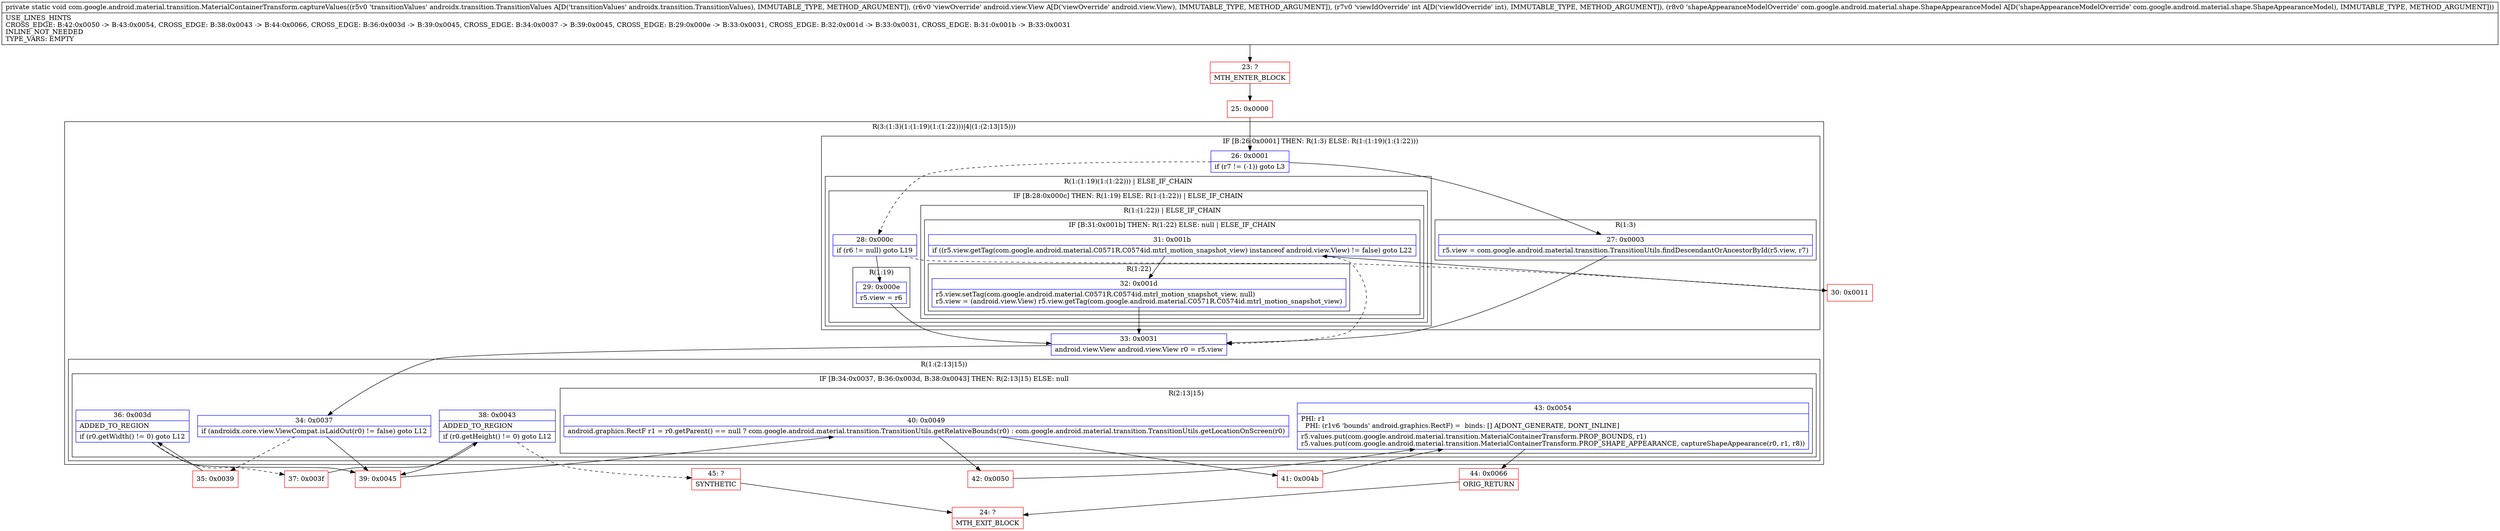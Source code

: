 digraph "CFG forcom.google.android.material.transition.MaterialContainerTransform.captureValues(Landroidx\/transition\/TransitionValues;Landroid\/view\/View;ILcom\/google\/android\/material\/shape\/ShapeAppearanceModel;)V" {
subgraph cluster_Region_1368697560 {
label = "R(3:(1:3)(1:(1:19)(1:(1:22)))|4|(1:(2:13|15)))";
node [shape=record,color=blue];
subgraph cluster_IfRegion_1323982388 {
label = "IF [B:26:0x0001] THEN: R(1:3) ELSE: R(1:(1:19)(1:(1:22)))";
node [shape=record,color=blue];
Node_26 [shape=record,label="{26\:\ 0x0001|if (r7 != (\-1)) goto L3\l}"];
subgraph cluster_Region_195572913 {
label = "R(1:3)";
node [shape=record,color=blue];
Node_27 [shape=record,label="{27\:\ 0x0003|r5.view = com.google.android.material.transition.TransitionUtils.findDescendantOrAncestorById(r5.view, r7)\l}"];
}
subgraph cluster_Region_1927419016 {
label = "R(1:(1:19)(1:(1:22))) | ELSE_IF_CHAIN\l";
node [shape=record,color=blue];
subgraph cluster_IfRegion_1744037554 {
label = "IF [B:28:0x000c] THEN: R(1:19) ELSE: R(1:(1:22)) | ELSE_IF_CHAIN\l";
node [shape=record,color=blue];
Node_28 [shape=record,label="{28\:\ 0x000c|if (r6 != null) goto L19\l}"];
subgraph cluster_Region_2071207814 {
label = "R(1:19)";
node [shape=record,color=blue];
Node_29 [shape=record,label="{29\:\ 0x000e|r5.view = r6\l}"];
}
subgraph cluster_Region_833855973 {
label = "R(1:(1:22)) | ELSE_IF_CHAIN\l";
node [shape=record,color=blue];
subgraph cluster_IfRegion_1402447119 {
label = "IF [B:31:0x001b] THEN: R(1:22) ELSE: null | ELSE_IF_CHAIN\l";
node [shape=record,color=blue];
Node_31 [shape=record,label="{31\:\ 0x001b|if ((r5.view.getTag(com.google.android.material.C0571R.C0574id.mtrl_motion_snapshot_view) instanceof android.view.View) != false) goto L22\l}"];
subgraph cluster_Region_724111289 {
label = "R(1:22)";
node [shape=record,color=blue];
Node_32 [shape=record,label="{32\:\ 0x001d|r5.view.setTag(com.google.android.material.C0571R.C0574id.mtrl_motion_snapshot_view, null)\lr5.view = (android.view.View) r5.view.getTag(com.google.android.material.C0571R.C0574id.mtrl_motion_snapshot_view)\l}"];
}
}
}
}
}
}
Node_33 [shape=record,label="{33\:\ 0x0031|android.view.View android.view.View r0 = r5.view\l}"];
subgraph cluster_Region_1887092085 {
label = "R(1:(2:13|15))";
node [shape=record,color=blue];
subgraph cluster_IfRegion_1544657635 {
label = "IF [B:34:0x0037, B:36:0x003d, B:38:0x0043] THEN: R(2:13|15) ELSE: null";
node [shape=record,color=blue];
Node_34 [shape=record,label="{34\:\ 0x0037|if (androidx.core.view.ViewCompat.isLaidOut(r0) != false) goto L12\l}"];
Node_36 [shape=record,label="{36\:\ 0x003d|ADDED_TO_REGION\l|if (r0.getWidth() != 0) goto L12\l}"];
Node_38 [shape=record,label="{38\:\ 0x0043|ADDED_TO_REGION\l|if (r0.getHeight() != 0) goto L12\l}"];
subgraph cluster_Region_798360038 {
label = "R(2:13|15)";
node [shape=record,color=blue];
Node_40 [shape=record,label="{40\:\ 0x0049|android.graphics.RectF r1 = r0.getParent() == null ? com.google.android.material.transition.TransitionUtils.getRelativeBounds(r0) : com.google.android.material.transition.TransitionUtils.getLocationOnScreen(r0)\l}"];
Node_43 [shape=record,label="{43\:\ 0x0054|PHI: r1 \l  PHI: (r1v6 'bounds' android.graphics.RectF) =  binds: [] A[DONT_GENERATE, DONT_INLINE]\l|r5.values.put(com.google.android.material.transition.MaterialContainerTransform.PROP_BOUNDS, r1)\lr5.values.put(com.google.android.material.transition.MaterialContainerTransform.PROP_SHAPE_APPEARANCE, captureShapeAppearance(r0, r1, r8))\l}"];
}
}
}
}
Node_23 [shape=record,color=red,label="{23\:\ ?|MTH_ENTER_BLOCK\l}"];
Node_25 [shape=record,color=red,label="{25\:\ 0x0000}"];
Node_35 [shape=record,color=red,label="{35\:\ 0x0039}"];
Node_37 [shape=record,color=red,label="{37\:\ 0x003f}"];
Node_45 [shape=record,color=red,label="{45\:\ ?|SYNTHETIC\l}"];
Node_24 [shape=record,color=red,label="{24\:\ ?|MTH_EXIT_BLOCK\l}"];
Node_39 [shape=record,color=red,label="{39\:\ 0x0045}"];
Node_41 [shape=record,color=red,label="{41\:\ 0x004b}"];
Node_44 [shape=record,color=red,label="{44\:\ 0x0066|ORIG_RETURN\l}"];
Node_42 [shape=record,color=red,label="{42\:\ 0x0050}"];
Node_30 [shape=record,color=red,label="{30\:\ 0x0011}"];
MethodNode[shape=record,label="{private static void com.google.android.material.transition.MaterialContainerTransform.captureValues((r5v0 'transitionValues' androidx.transition.TransitionValues A[D('transitionValues' androidx.transition.TransitionValues), IMMUTABLE_TYPE, METHOD_ARGUMENT]), (r6v0 'viewOverride' android.view.View A[D('viewOverride' android.view.View), IMMUTABLE_TYPE, METHOD_ARGUMENT]), (r7v0 'viewIdOverride' int A[D('viewIdOverride' int), IMMUTABLE_TYPE, METHOD_ARGUMENT]), (r8v0 'shapeAppearanceModelOverride' com.google.android.material.shape.ShapeAppearanceModel A[D('shapeAppearanceModelOverride' com.google.android.material.shape.ShapeAppearanceModel), IMMUTABLE_TYPE, METHOD_ARGUMENT]))  | USE_LINES_HINTS\lCROSS_EDGE: B:42:0x0050 \-\> B:43:0x0054, CROSS_EDGE: B:38:0x0043 \-\> B:44:0x0066, CROSS_EDGE: B:36:0x003d \-\> B:39:0x0045, CROSS_EDGE: B:34:0x0037 \-\> B:39:0x0045, CROSS_EDGE: B:29:0x000e \-\> B:33:0x0031, CROSS_EDGE: B:32:0x001d \-\> B:33:0x0031, CROSS_EDGE: B:31:0x001b \-\> B:33:0x0031\lINLINE_NOT_NEEDED\lTYPE_VARS: EMPTY\l}"];
MethodNode -> Node_23;Node_26 -> Node_27;
Node_26 -> Node_28[style=dashed];
Node_27 -> Node_33;
Node_28 -> Node_29;
Node_28 -> Node_30[style=dashed];
Node_29 -> Node_33;
Node_31 -> Node_32;
Node_31 -> Node_33[style=dashed];
Node_32 -> Node_33;
Node_33 -> Node_34;
Node_34 -> Node_35[style=dashed];
Node_34 -> Node_39;
Node_36 -> Node_37[style=dashed];
Node_36 -> Node_39;
Node_38 -> Node_39;
Node_38 -> Node_45[style=dashed];
Node_40 -> Node_41;
Node_40 -> Node_42;
Node_43 -> Node_44;
Node_23 -> Node_25;
Node_25 -> Node_26;
Node_35 -> Node_36;
Node_37 -> Node_38;
Node_45 -> Node_24;
Node_39 -> Node_40;
Node_41 -> Node_43;
Node_44 -> Node_24;
Node_42 -> Node_43;
Node_30 -> Node_31;
}

